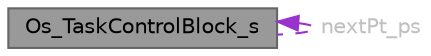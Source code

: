 digraph "Os_TaskControlBlock_s"
{
 // LATEX_PDF_SIZE
  bgcolor="transparent";
  edge [fontname=Helvetica,fontsize=10,labelfontname=Helvetica,labelfontsize=10];
  node [fontname=Helvetica,fontsize=10,shape=box,height=0.2,width=0.4];
  Node1 [id="Node000001",label="Os_TaskControlBlock_s",height=0.2,width=0.4,color="gray40", fillcolor="grey60", style="filled", fontcolor="black",tooltip="Task Control Block Structure."];
  Node1 -> Node1 [id="edge1_Node000001_Node000001",dir="back",color="darkorchid3",style="dashed",tooltip=" ",label=" nextPt_ps",fontcolor="grey" ];
}

